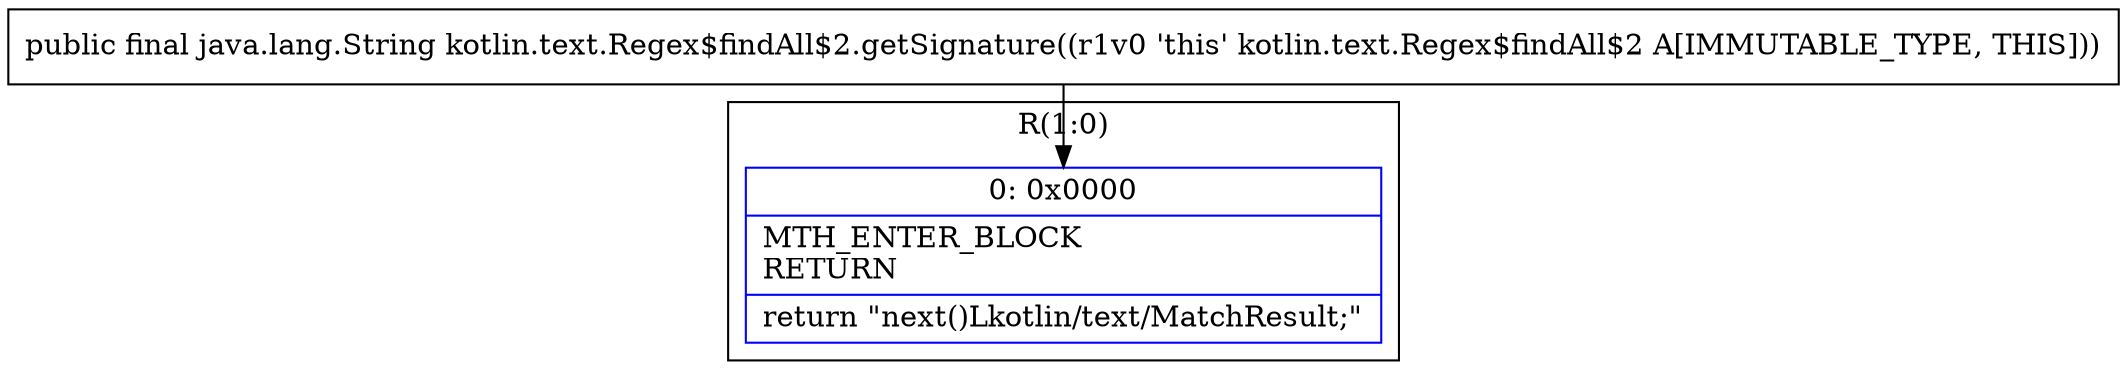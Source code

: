 digraph "CFG forkotlin.text.Regex$findAll$2.getSignature()Ljava\/lang\/String;" {
subgraph cluster_Region_1584803556 {
label = "R(1:0)";
node [shape=record,color=blue];
Node_0 [shape=record,label="{0\:\ 0x0000|MTH_ENTER_BLOCK\lRETURN\l|return \"next()Lkotlin\/text\/MatchResult;\"\l}"];
}
MethodNode[shape=record,label="{public final java.lang.String kotlin.text.Regex$findAll$2.getSignature((r1v0 'this' kotlin.text.Regex$findAll$2 A[IMMUTABLE_TYPE, THIS])) }"];
MethodNode -> Node_0;
}

